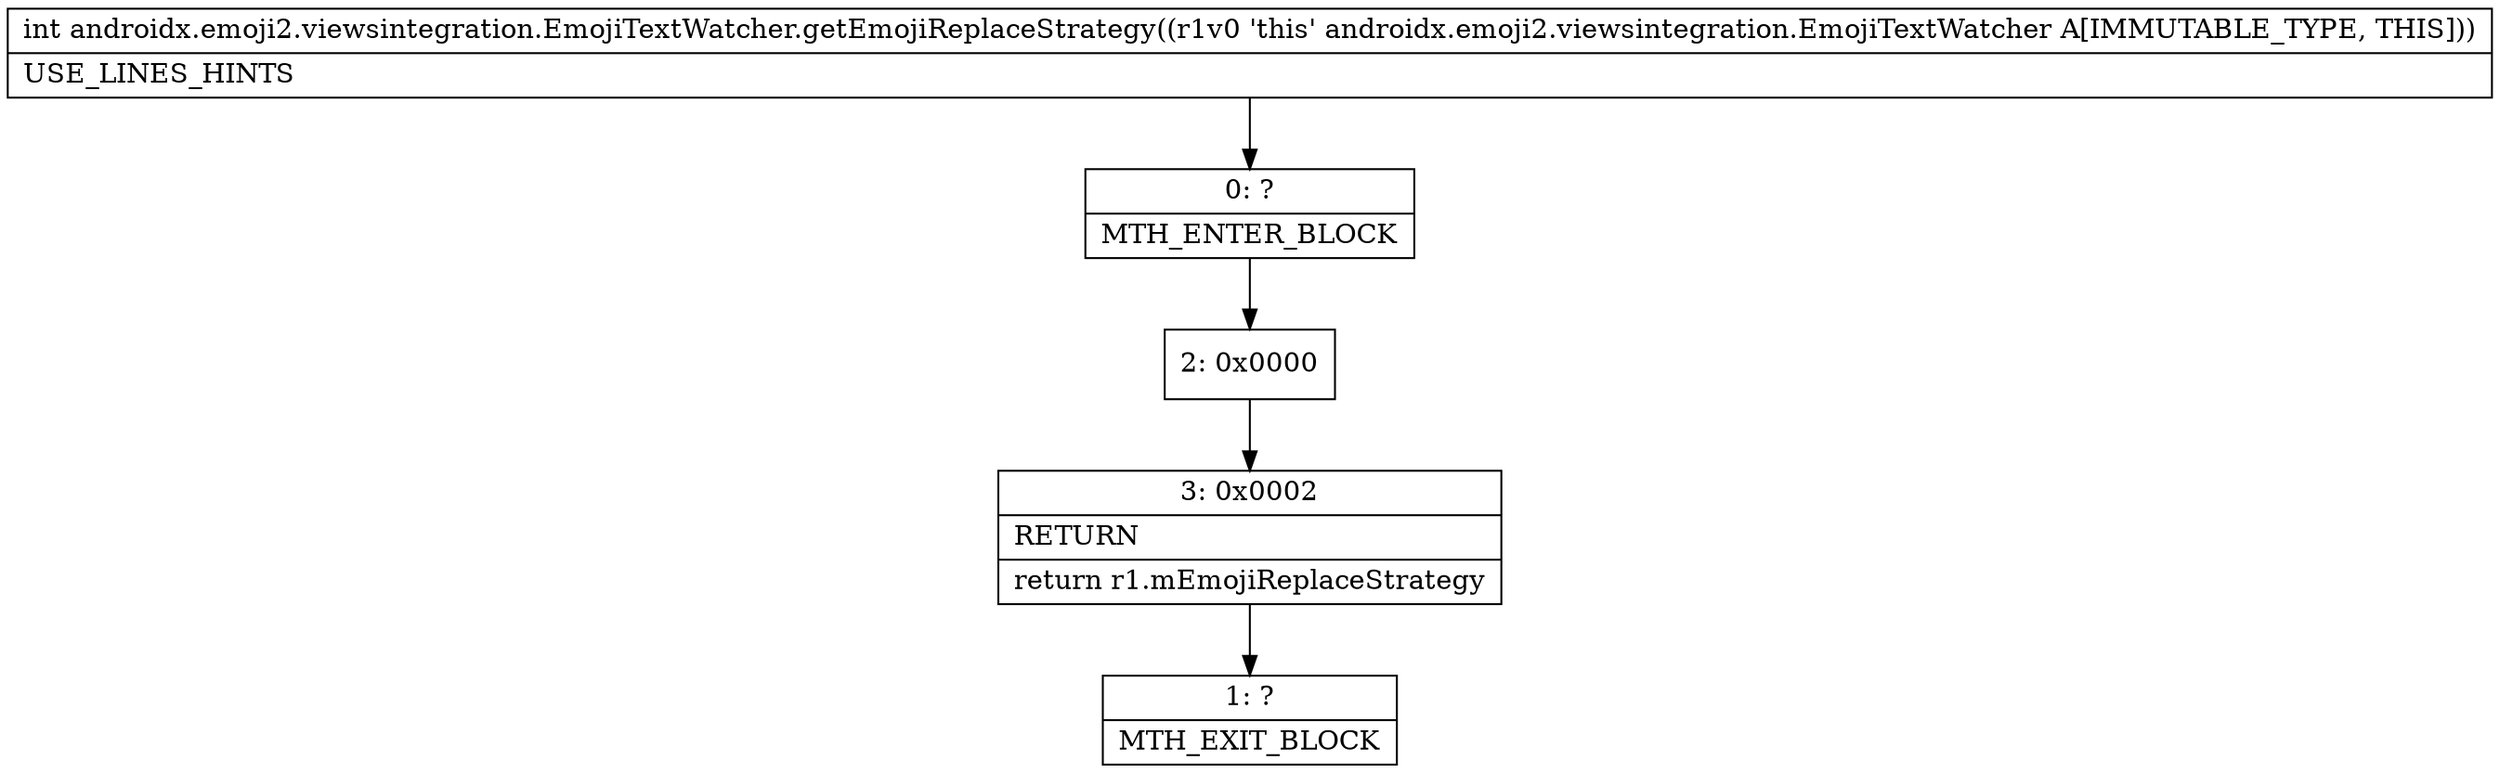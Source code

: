 digraph "CFG forandroidx.emoji2.viewsintegration.EmojiTextWatcher.getEmojiReplaceStrategy()I" {
Node_0 [shape=record,label="{0\:\ ?|MTH_ENTER_BLOCK\l}"];
Node_2 [shape=record,label="{2\:\ 0x0000}"];
Node_3 [shape=record,label="{3\:\ 0x0002|RETURN\l|return r1.mEmojiReplaceStrategy\l}"];
Node_1 [shape=record,label="{1\:\ ?|MTH_EXIT_BLOCK\l}"];
MethodNode[shape=record,label="{int androidx.emoji2.viewsintegration.EmojiTextWatcher.getEmojiReplaceStrategy((r1v0 'this' androidx.emoji2.viewsintegration.EmojiTextWatcher A[IMMUTABLE_TYPE, THIS]))  | USE_LINES_HINTS\l}"];
MethodNode -> Node_0;Node_0 -> Node_2;
Node_2 -> Node_3;
Node_3 -> Node_1;
}

